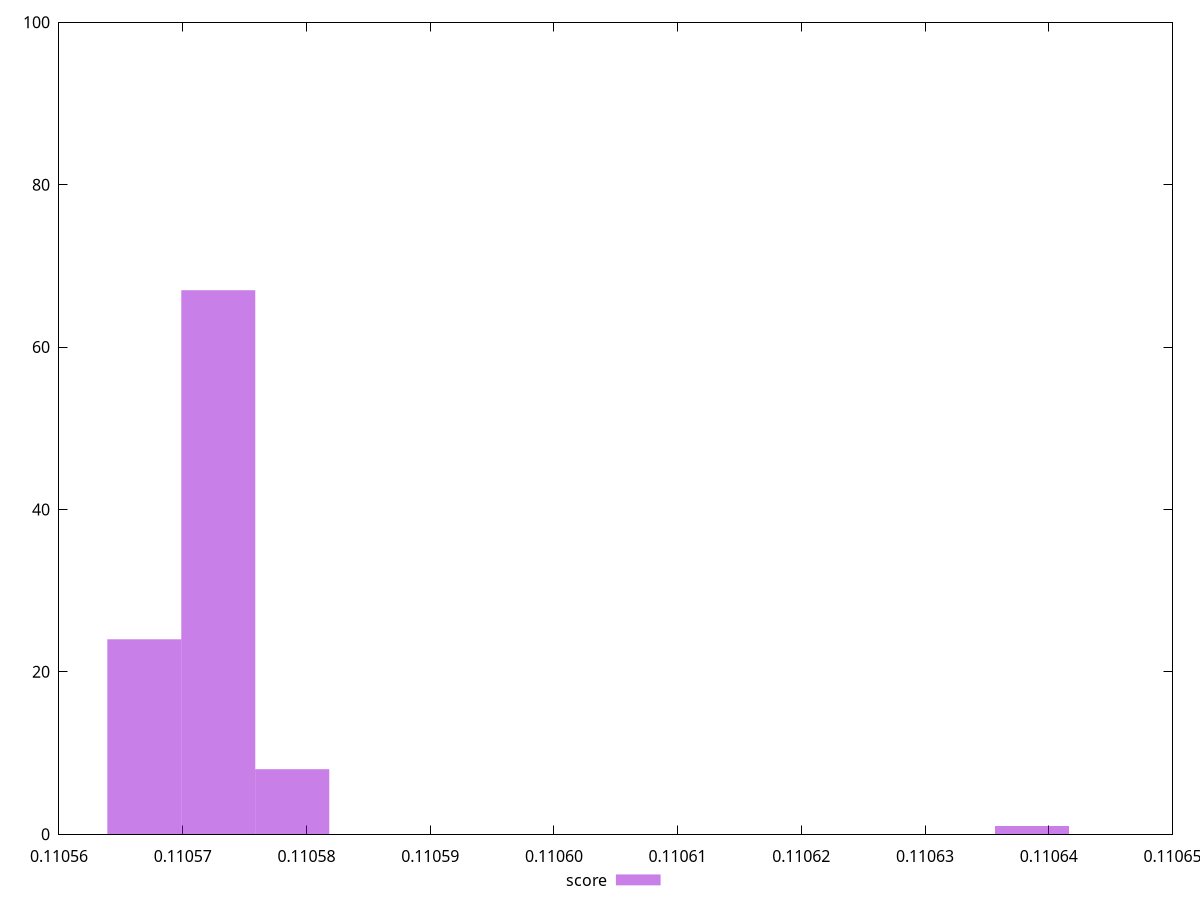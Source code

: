 reset
set terminal svg size 640, 490 enhanced background rgb 'white'
set output "reprap/uses-long-cache-ttl/samples/pages+cached/score/histogram.svg"

$score <<EOF
0.11063864482794568 1
0.11056689473402354 24
0.11057287390851704 67
0.11057885308301055 8
EOF

set key outside below
set boxwidth 0.00000597917449351198
set yrange [0:100]
set style fill transparent solid 0.5 noborder

plot \
  $score title "score" with boxes, \


reset